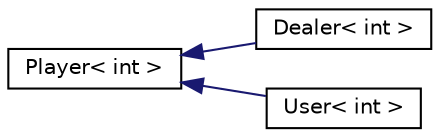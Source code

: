 digraph "Graphical Class Hierarchy"
{
  edge [fontname="Helvetica",fontsize="10",labelfontname="Helvetica",labelfontsize="10"];
  node [fontname="Helvetica",fontsize="10",shape=record];
  rankdir="LR";
  Node0 [label="Player\< int \>",height=0.2,width=0.4,color="black", fillcolor="white", style="filled",URL="$class_player.html"];
  Node0 -> Node1 [dir="back",color="midnightblue",fontsize="10",style="solid",fontname="Helvetica"];
  Node1 [label="Dealer\< int \>",height=0.2,width=0.4,color="black", fillcolor="white", style="filled",URL="$class_dealer.html"];
  Node0 -> Node2 [dir="back",color="midnightblue",fontsize="10",style="solid",fontname="Helvetica"];
  Node2 [label="User\< int \>",height=0.2,width=0.4,color="black", fillcolor="white", style="filled",URL="$class_user.html"];
}
